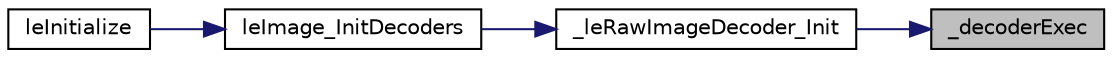 digraph "_decoderExec"
{
 // LATEX_PDF_SIZE
  edge [fontname="Helvetica",fontsize="10",labelfontname="Helvetica",labelfontsize="10"];
  node [fontname="Helvetica",fontsize="10",shape=record];
  rankdir="RL";
  Node1 [label="_decoderExec",height=0.2,width=0.4,color="black", fillcolor="grey75", style="filled", fontcolor="black",tooltip=" "];
  Node1 -> Node2 [dir="back",color="midnightblue",fontsize="10",style="solid",fontname="Helvetica"];
  Node2 [label="_leRawImageDecoder_Init",height=0.2,width=0.4,color="black", fillcolor="white", style="filled",URL="$legato__imagedecoder__raw_8c.html#ab34726b9432e13b08cb542d76d9e0713",tooltip=" "];
  Node2 -> Node3 [dir="back",color="midnightblue",fontsize="10",style="solid",fontname="Helvetica"];
  Node3 [label="leImage_InitDecoders",height=0.2,width=0.4,color="black", fillcolor="white", style="filled",URL="$legato__image_8h.html#a7a6d3cdba6482332405eecf52c83cc65",tooltip=" "];
  Node3 -> Node4 [dir="back",color="midnightblue",fontsize="10",style="solid",fontname="Helvetica"];
  Node4 [label="leInitialize",height=0.2,width=0.4,color="black", fillcolor="white", style="filled",URL="$legato__state_8h.html#a1467181552ce6400971058ea64ca68bd",tooltip=" "];
}

